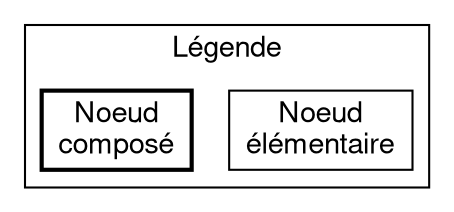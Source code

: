 digraph {
	
	fontname = "Nimbus Sans L"
	
	node [
		fontname = "Nimbus Sans L"
		shape = "record"
	]
	
	edge [
		fontname = "Nimbus Sans L"
	]

	subgraph clusterLegende {
	label = "Légende"
	
		Elementaire[
			label = "Noeud\nélémentaire"
		]
		
		Composé [
			label = "Noeud\ncomposé"
			penwidth = 2.0
		]
	}
}
